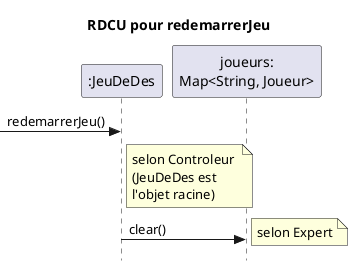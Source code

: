 @startuml
skinparam style strictuml
skinparam defaultfontname Verdana
title RDCU pour redemarrerJeu
participant ":JeuDeDes" as jdd
participant "joueurs:\nMap<String, Joueur>" as jm
->jdd : redemarrerJeu()
note right of jdd 
selon Controleur 
(JeuDeDes est
l'objet racine)  
end note
jdd->jm:clear()
note right : selon Expert
@enduml